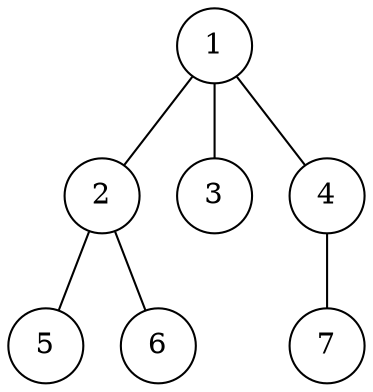 graph
{
	0--1;
	0--2;
	0--3;
	3--4;
	1--5;
	1--6;

	5[shape="circle",label="5"];
	6[shape="circle",label="6"];
	1[shape="circle",label="2"];
	2[shape="circle",label="3"];
	4[shape="circle",label="7"];
	3[shape="circle",label="4"];
	0[shape="circle",label="1"];
}